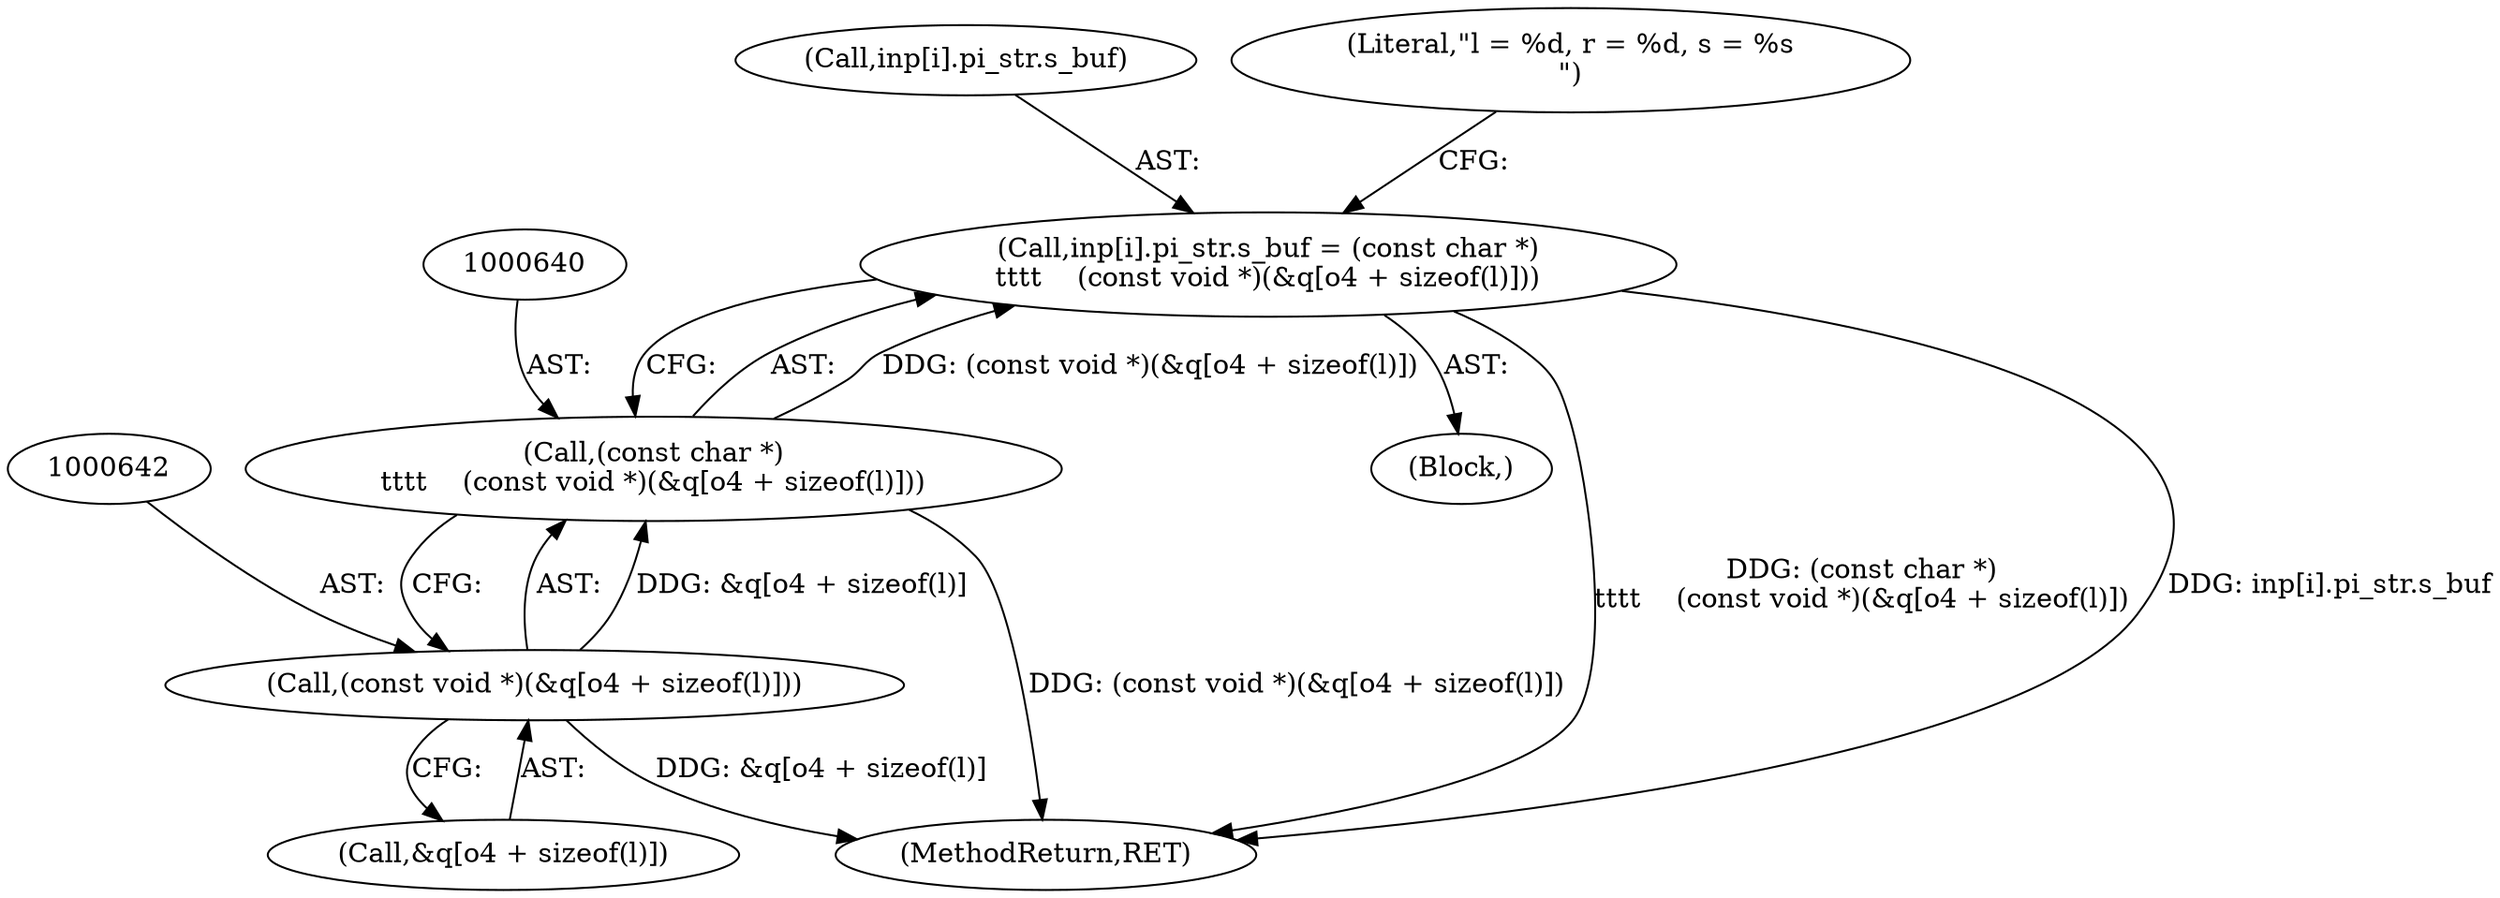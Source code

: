 digraph "0_file_1859fdb4e67c49c463c4e0078054335cd46ba295@integer" {
"1000631" [label="(Call,inp[i].pi_str.s_buf = (const char *)\n\t\t\t\t    (const void *)(&q[o4 + sizeof(l)]))"];
"1000639" [label="(Call,(const char *)\n\t\t\t\t    (const void *)(&q[o4 + sizeof(l)]))"];
"1000641" [label="(Call,(const void *)(&q[o4 + sizeof(l)]))"];
"1000632" [label="(Call,inp[i].pi_str.s_buf)"];
"1000652" [label="(Literal,\"l = %d, r = %d, s = %s\n\")"];
"1000639" [label="(Call,(const char *)\n\t\t\t\t    (const void *)(&q[o4 + sizeof(l)]))"];
"1000615" [label="(Block,)"];
"1000761" [label="(MethodReturn,RET)"];
"1000631" [label="(Call,inp[i].pi_str.s_buf = (const char *)\n\t\t\t\t    (const void *)(&q[o4 + sizeof(l)]))"];
"1000641" [label="(Call,(const void *)(&q[o4 + sizeof(l)]))"];
"1000643" [label="(Call,&q[o4 + sizeof(l)])"];
"1000631" -> "1000615"  [label="AST: "];
"1000631" -> "1000639"  [label="CFG: "];
"1000632" -> "1000631"  [label="AST: "];
"1000639" -> "1000631"  [label="AST: "];
"1000652" -> "1000631"  [label="CFG: "];
"1000631" -> "1000761"  [label="DDG: (const char *)\n\t\t\t\t    (const void *)(&q[o4 + sizeof(l)])"];
"1000631" -> "1000761"  [label="DDG: inp[i].pi_str.s_buf"];
"1000639" -> "1000631"  [label="DDG: (const void *)(&q[o4 + sizeof(l)])"];
"1000639" -> "1000641"  [label="CFG: "];
"1000640" -> "1000639"  [label="AST: "];
"1000641" -> "1000639"  [label="AST: "];
"1000639" -> "1000761"  [label="DDG: (const void *)(&q[o4 + sizeof(l)])"];
"1000641" -> "1000639"  [label="DDG: &q[o4 + sizeof(l)]"];
"1000641" -> "1000643"  [label="CFG: "];
"1000642" -> "1000641"  [label="AST: "];
"1000643" -> "1000641"  [label="AST: "];
"1000641" -> "1000761"  [label="DDG: &q[o4 + sizeof(l)]"];
}
